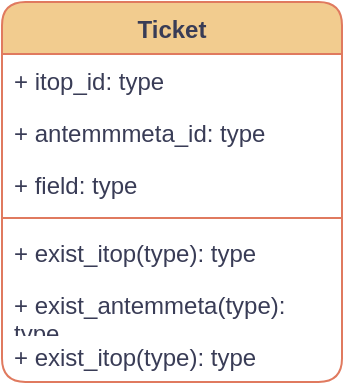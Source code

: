 <mxfile version="21.6.7" type="github">
  <diagram name="Page-1" id="RKyPNBM3HgYeOPSSIwJ7">
    <mxGraphModel dx="1434" dy="782" grid="1" gridSize="10" guides="1" tooltips="1" connect="1" arrows="1" fold="1" page="1" pageScale="1" pageWidth="827" pageHeight="1169" math="0" shadow="0">
      <root>
        <mxCell id="0" />
        <mxCell id="1" parent="0" />
        <mxCell id="-EAUrE1-mOs35V8S9X0K-1" value="Ticket" style="swimlane;fontStyle=1;align=center;verticalAlign=top;childLayout=stackLayout;horizontal=1;startSize=26;horizontalStack=0;resizeParent=1;resizeParentMax=0;resizeLast=0;collapsible=1;marginBottom=0;whiteSpace=wrap;html=1;labelBackgroundColor=none;rounded=1;fillColor=#F2CC8F;strokeColor=#E07A5F;fontColor=#393C56;" vertex="1" parent="1">
          <mxGeometry x="120" y="160" width="170" height="190" as="geometry">
            <mxRectangle x="160" y="160" width="70" height="30" as="alternateBounds" />
          </mxGeometry>
        </mxCell>
        <mxCell id="-EAUrE1-mOs35V8S9X0K-5" value="+ itop_id: type" style="text;strokeColor=none;fillColor=none;align=left;verticalAlign=top;spacingLeft=4;spacingRight=4;overflow=hidden;rotatable=0;points=[[0,0.5],[1,0.5]];portConstraint=eastwest;whiteSpace=wrap;html=1;labelBackgroundColor=none;rounded=1;fontColor=#393C56;" vertex="1" parent="-EAUrE1-mOs35V8S9X0K-1">
          <mxGeometry y="26" width="170" height="26" as="geometry" />
        </mxCell>
        <mxCell id="-EAUrE1-mOs35V8S9X0K-6" value="+ antemmmeta_id: type" style="text;strokeColor=none;fillColor=none;align=left;verticalAlign=top;spacingLeft=4;spacingRight=4;overflow=hidden;rotatable=0;points=[[0,0.5],[1,0.5]];portConstraint=eastwest;whiteSpace=wrap;html=1;labelBackgroundColor=none;rounded=1;fontColor=#393C56;" vertex="1" parent="-EAUrE1-mOs35V8S9X0K-1">
          <mxGeometry y="52" width="170" height="26" as="geometry" />
        </mxCell>
        <mxCell id="-EAUrE1-mOs35V8S9X0K-2" value="+ field: type" style="text;strokeColor=none;fillColor=none;align=left;verticalAlign=top;spacingLeft=4;spacingRight=4;overflow=hidden;rotatable=0;points=[[0,0.5],[1,0.5]];portConstraint=eastwest;whiteSpace=wrap;html=1;labelBackgroundColor=none;rounded=1;fontColor=#393C56;" vertex="1" parent="-EAUrE1-mOs35V8S9X0K-1">
          <mxGeometry y="78" width="170" height="26" as="geometry" />
        </mxCell>
        <mxCell id="-EAUrE1-mOs35V8S9X0K-3" value="" style="line;strokeWidth=1;fillColor=none;align=left;verticalAlign=middle;spacingTop=-1;spacingLeft=3;spacingRight=3;rotatable=0;labelPosition=right;points=[];portConstraint=eastwest;labelBackgroundColor=none;rounded=1;strokeColor=#E07A5F;fontColor=#393C56;" vertex="1" parent="-EAUrE1-mOs35V8S9X0K-1">
          <mxGeometry y="104" width="170" height="8" as="geometry" />
        </mxCell>
        <mxCell id="-EAUrE1-mOs35V8S9X0K-4" value="+ exist_itop(type): type" style="text;strokeColor=none;fillColor=none;align=left;verticalAlign=top;spacingLeft=4;spacingRight=4;overflow=hidden;rotatable=0;points=[[0,0.5],[1,0.5]];portConstraint=eastwest;whiteSpace=wrap;html=1;labelBackgroundColor=none;rounded=1;fontColor=#393C56;" vertex="1" parent="-EAUrE1-mOs35V8S9X0K-1">
          <mxGeometry y="112" width="170" height="26" as="geometry" />
        </mxCell>
        <mxCell id="-EAUrE1-mOs35V8S9X0K-8" value="+ exist_antemmeta(type): type" style="text;strokeColor=none;fillColor=none;align=left;verticalAlign=top;spacingLeft=4;spacingRight=4;overflow=hidden;rotatable=0;points=[[0,0.5],[1,0.5]];portConstraint=eastwest;whiteSpace=wrap;html=1;labelBackgroundColor=none;rounded=1;fontColor=#393C56;" vertex="1" parent="-EAUrE1-mOs35V8S9X0K-1">
          <mxGeometry y="138" width="170" height="26" as="geometry" />
        </mxCell>
        <mxCell id="-EAUrE1-mOs35V8S9X0K-7" value="+ exist_itop(type): type" style="text;strokeColor=none;fillColor=none;align=left;verticalAlign=top;spacingLeft=4;spacingRight=4;overflow=hidden;rotatable=0;points=[[0,0.5],[1,0.5]];portConstraint=eastwest;whiteSpace=wrap;html=1;labelBackgroundColor=none;rounded=1;fontColor=#393C56;" vertex="1" parent="-EAUrE1-mOs35V8S9X0K-1">
          <mxGeometry y="164" width="170" height="26" as="geometry" />
        </mxCell>
      </root>
    </mxGraphModel>
  </diagram>
</mxfile>
